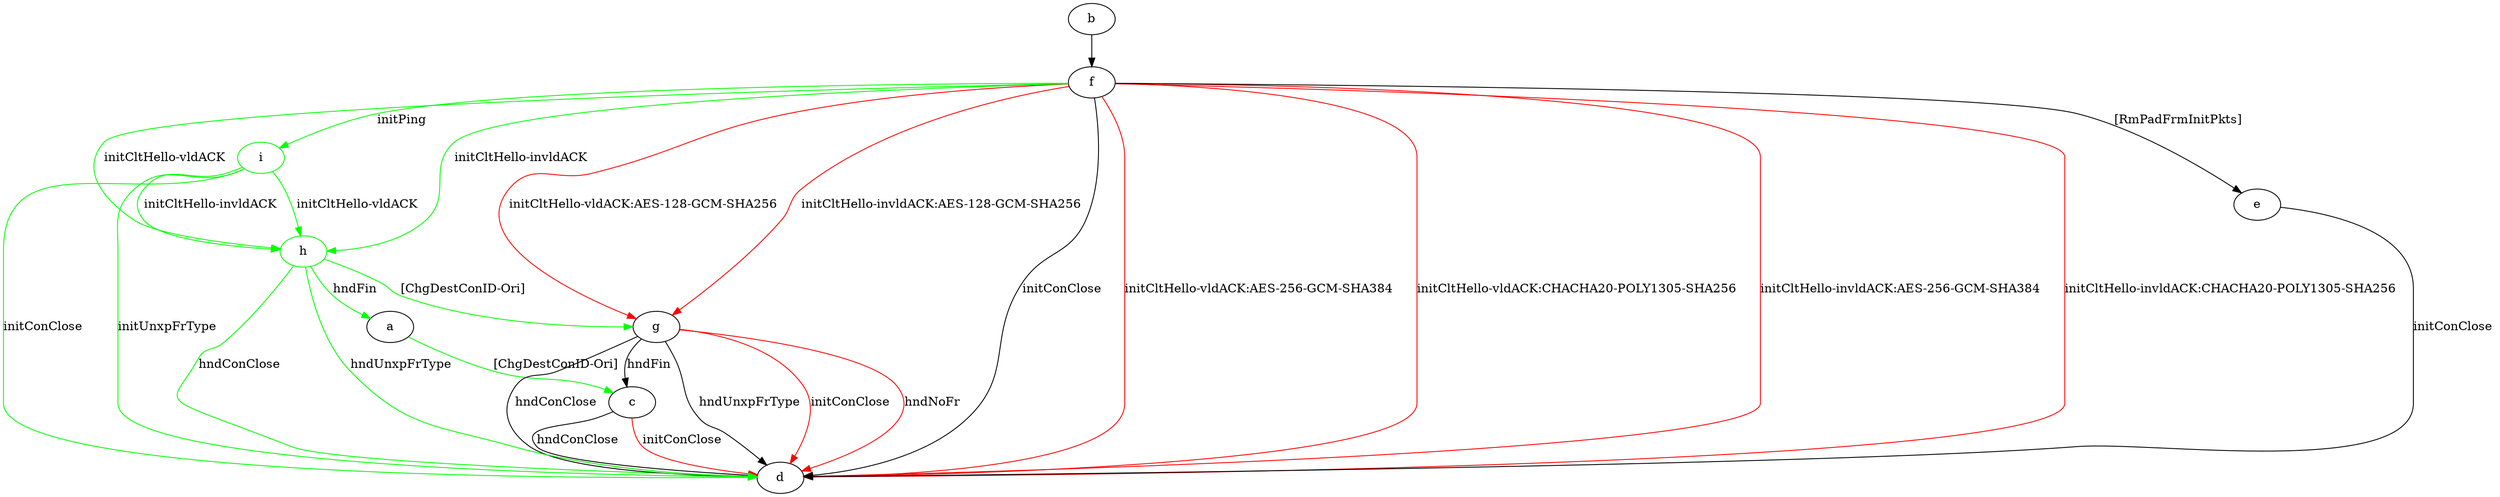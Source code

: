 digraph "" {
	a -> c	[key=0,
		color=green,
		label="[ChgDestConID-Ori] "];
	b -> f	[key=0];
	c -> d	[key=0,
		label="hndConClose "];
	c -> d	[key=1,
		color=red,
		label="initConClose "];
	e -> d	[key=0,
		label="initConClose "];
	f -> d	[key=0,
		label="initConClose "];
	f -> d	[key=1,
		color=red,
		label="initCltHello-vldACK:AES-256-GCM-SHA384 "];
	f -> d	[key=2,
		color=red,
		label="initCltHello-vldACK:CHACHA20-POLY1305-SHA256 "];
	f -> d	[key=3,
		color=red,
		label="initCltHello-invldACK:AES-256-GCM-SHA384 "];
	f -> d	[key=4,
		color=red,
		label="initCltHello-invldACK:CHACHA20-POLY1305-SHA256 "];
	f -> e	[key=0,
		label="[RmPadFrmInitPkts] "];
	f -> g	[key=0,
		color=red,
		label="initCltHello-vldACK:AES-128-GCM-SHA256 "];
	f -> g	[key=1,
		color=red,
		label="initCltHello-invldACK:AES-128-GCM-SHA256 "];
	h	[color=green];
	f -> h	[key=0,
		color=green,
		label="initCltHello-vldACK "];
	f -> h	[key=1,
		color=green,
		label="initCltHello-invldACK "];
	i	[color=green];
	f -> i	[key=0,
		color=green,
		label="initPing "];
	g -> c	[key=0,
		label="hndFin "];
	g -> d	[key=0,
		label="hndConClose "];
	g -> d	[key=1,
		label="hndUnxpFrType "];
	g -> d	[key=2,
		color=red,
		label="initConClose "];
	g -> d	[key=3,
		color=red,
		label="hndNoFr "];
	h -> a	[key=0,
		color=green,
		label="hndFin "];
	h -> d	[key=0,
		color=green,
		label="hndConClose "];
	h -> d	[key=1,
		color=green,
		label="hndUnxpFrType "];
	h -> g	[key=0,
		color=green,
		label="[ChgDestConID-Ori] "];
	i -> d	[key=0,
		color=green,
		label="initConClose "];
	i -> d	[key=1,
		color=green,
		label="initUnxpFrType "];
	i -> h	[key=0,
		color=green,
		label="initCltHello-vldACK "];
	i -> h	[key=1,
		color=green,
		label="initCltHello-invldACK "];
}
